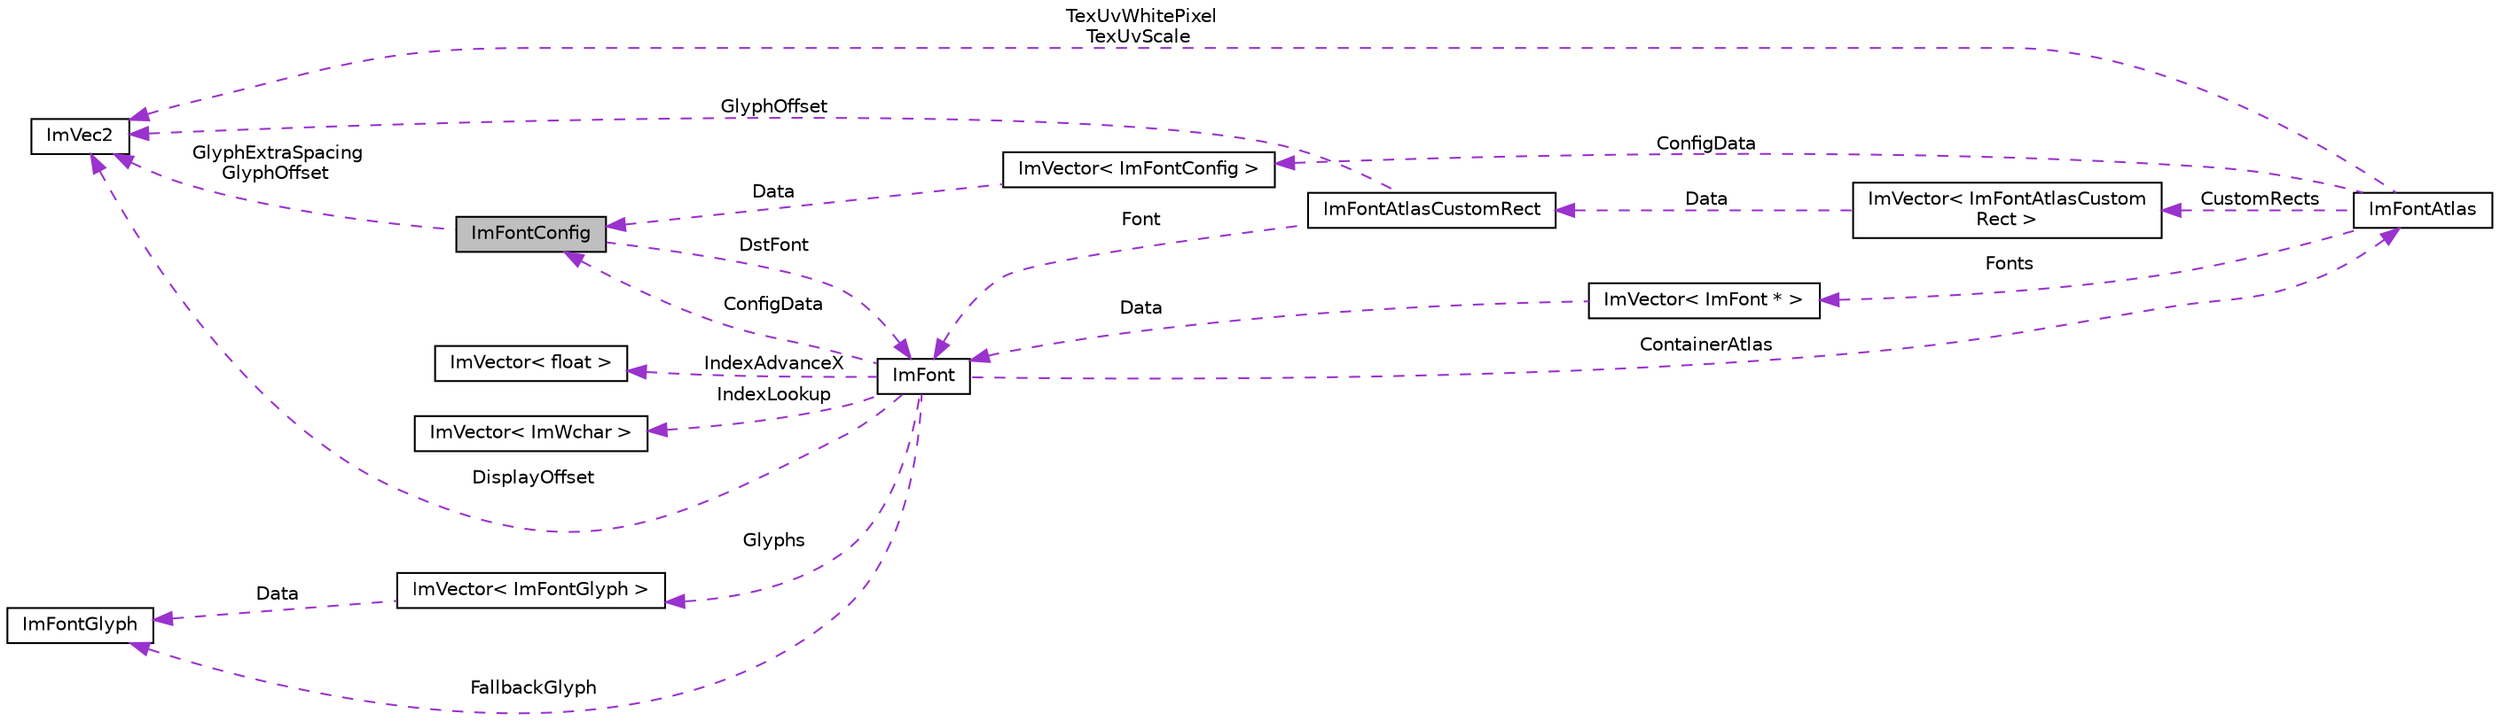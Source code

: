 digraph "ImFontConfig"
{
 // LATEX_PDF_SIZE
  edge [fontname="Helvetica",fontsize="10",labelfontname="Helvetica",labelfontsize="10"];
  node [fontname="Helvetica",fontsize="10",shape=record];
  rankdir="LR";
  Node1 [label="ImFontConfig",height=0.2,width=0.4,color="black", fillcolor="grey75", style="filled", fontcolor="black",tooltip=" "];
  Node2 -> Node1 [dir="back",color="darkorchid3",fontsize="10",style="dashed",label=" GlyphExtraSpacing\nGlyphOffset" ,fontname="Helvetica"];
  Node2 [label="ImVec2",height=0.2,width=0.4,color="black", fillcolor="white", style="filled",URL="$struct_im_vec2.html",tooltip=" "];
  Node3 -> Node1 [dir="back",color="darkorchid3",fontsize="10",style="dashed",label=" DstFont" ,fontname="Helvetica"];
  Node3 [label="ImFont",height=0.2,width=0.4,color="black", fillcolor="white", style="filled",URL="$struct_im_font.html",tooltip=" "];
  Node4 -> Node3 [dir="back",color="darkorchid3",fontsize="10",style="dashed",label=" Glyphs" ,fontname="Helvetica"];
  Node4 [label="ImVector\< ImFontGlyph \>",height=0.2,width=0.4,color="black", fillcolor="white", style="filled",URL="$struct_im_vector.html",tooltip=" "];
  Node5 -> Node4 [dir="back",color="darkorchid3",fontsize="10",style="dashed",label=" Data" ,fontname="Helvetica"];
  Node5 [label="ImFontGlyph",height=0.2,width=0.4,color="black", fillcolor="white", style="filled",URL="$struct_im_font_glyph.html",tooltip=" "];
  Node2 -> Node3 [dir="back",color="darkorchid3",fontsize="10",style="dashed",label=" DisplayOffset" ,fontname="Helvetica"];
  Node1 -> Node3 [dir="back",color="darkorchid3",fontsize="10",style="dashed",label=" ConfigData" ,fontname="Helvetica"];
  Node5 -> Node3 [dir="back",color="darkorchid3",fontsize="10",style="dashed",label=" FallbackGlyph" ,fontname="Helvetica"];
  Node6 -> Node3 [dir="back",color="darkorchid3",fontsize="10",style="dashed",label=" ContainerAtlas" ,fontname="Helvetica"];
  Node6 [label="ImFontAtlas",height=0.2,width=0.4,color="black", fillcolor="white", style="filled",URL="$struct_im_font_atlas.html",tooltip=" "];
  Node7 -> Node6 [dir="back",color="darkorchid3",fontsize="10",style="dashed",label=" Fonts" ,fontname="Helvetica"];
  Node7 [label="ImVector\< ImFont * \>",height=0.2,width=0.4,color="black", fillcolor="white", style="filled",URL="$struct_im_vector.html",tooltip=" "];
  Node3 -> Node7 [dir="back",color="darkorchid3",fontsize="10",style="dashed",label=" Data" ,fontname="Helvetica"];
  Node2 -> Node6 [dir="back",color="darkorchid3",fontsize="10",style="dashed",label=" TexUvWhitePixel\nTexUvScale" ,fontname="Helvetica"];
  Node8 -> Node6 [dir="back",color="darkorchid3",fontsize="10",style="dashed",label=" ConfigData" ,fontname="Helvetica"];
  Node8 [label="ImVector\< ImFontConfig \>",height=0.2,width=0.4,color="black", fillcolor="white", style="filled",URL="$struct_im_vector.html",tooltip=" "];
  Node1 -> Node8 [dir="back",color="darkorchid3",fontsize="10",style="dashed",label=" Data" ,fontname="Helvetica"];
  Node9 -> Node6 [dir="back",color="darkorchid3",fontsize="10",style="dashed",label=" CustomRects" ,fontname="Helvetica"];
  Node9 [label="ImVector\< ImFontAtlasCustom\lRect \>",height=0.2,width=0.4,color="black", fillcolor="white", style="filled",URL="$struct_im_vector.html",tooltip=" "];
  Node10 -> Node9 [dir="back",color="darkorchid3",fontsize="10",style="dashed",label=" Data" ,fontname="Helvetica"];
  Node10 [label="ImFontAtlasCustomRect",height=0.2,width=0.4,color="black", fillcolor="white", style="filled",URL="$struct_im_font_atlas_custom_rect.html",tooltip=" "];
  Node2 -> Node10 [dir="back",color="darkorchid3",fontsize="10",style="dashed",label=" GlyphOffset" ,fontname="Helvetica"];
  Node3 -> Node10 [dir="back",color="darkorchid3",fontsize="10",style="dashed",label=" Font" ,fontname="Helvetica"];
  Node11 -> Node3 [dir="back",color="darkorchid3",fontsize="10",style="dashed",label=" IndexAdvanceX" ,fontname="Helvetica"];
  Node11 [label="ImVector\< float \>",height=0.2,width=0.4,color="black", fillcolor="white", style="filled",URL="$struct_im_vector.html",tooltip=" "];
  Node12 -> Node3 [dir="back",color="darkorchid3",fontsize="10",style="dashed",label=" IndexLookup" ,fontname="Helvetica"];
  Node12 [label="ImVector\< ImWchar \>",height=0.2,width=0.4,color="black", fillcolor="white", style="filled",URL="$struct_im_vector.html",tooltip=" "];
}
